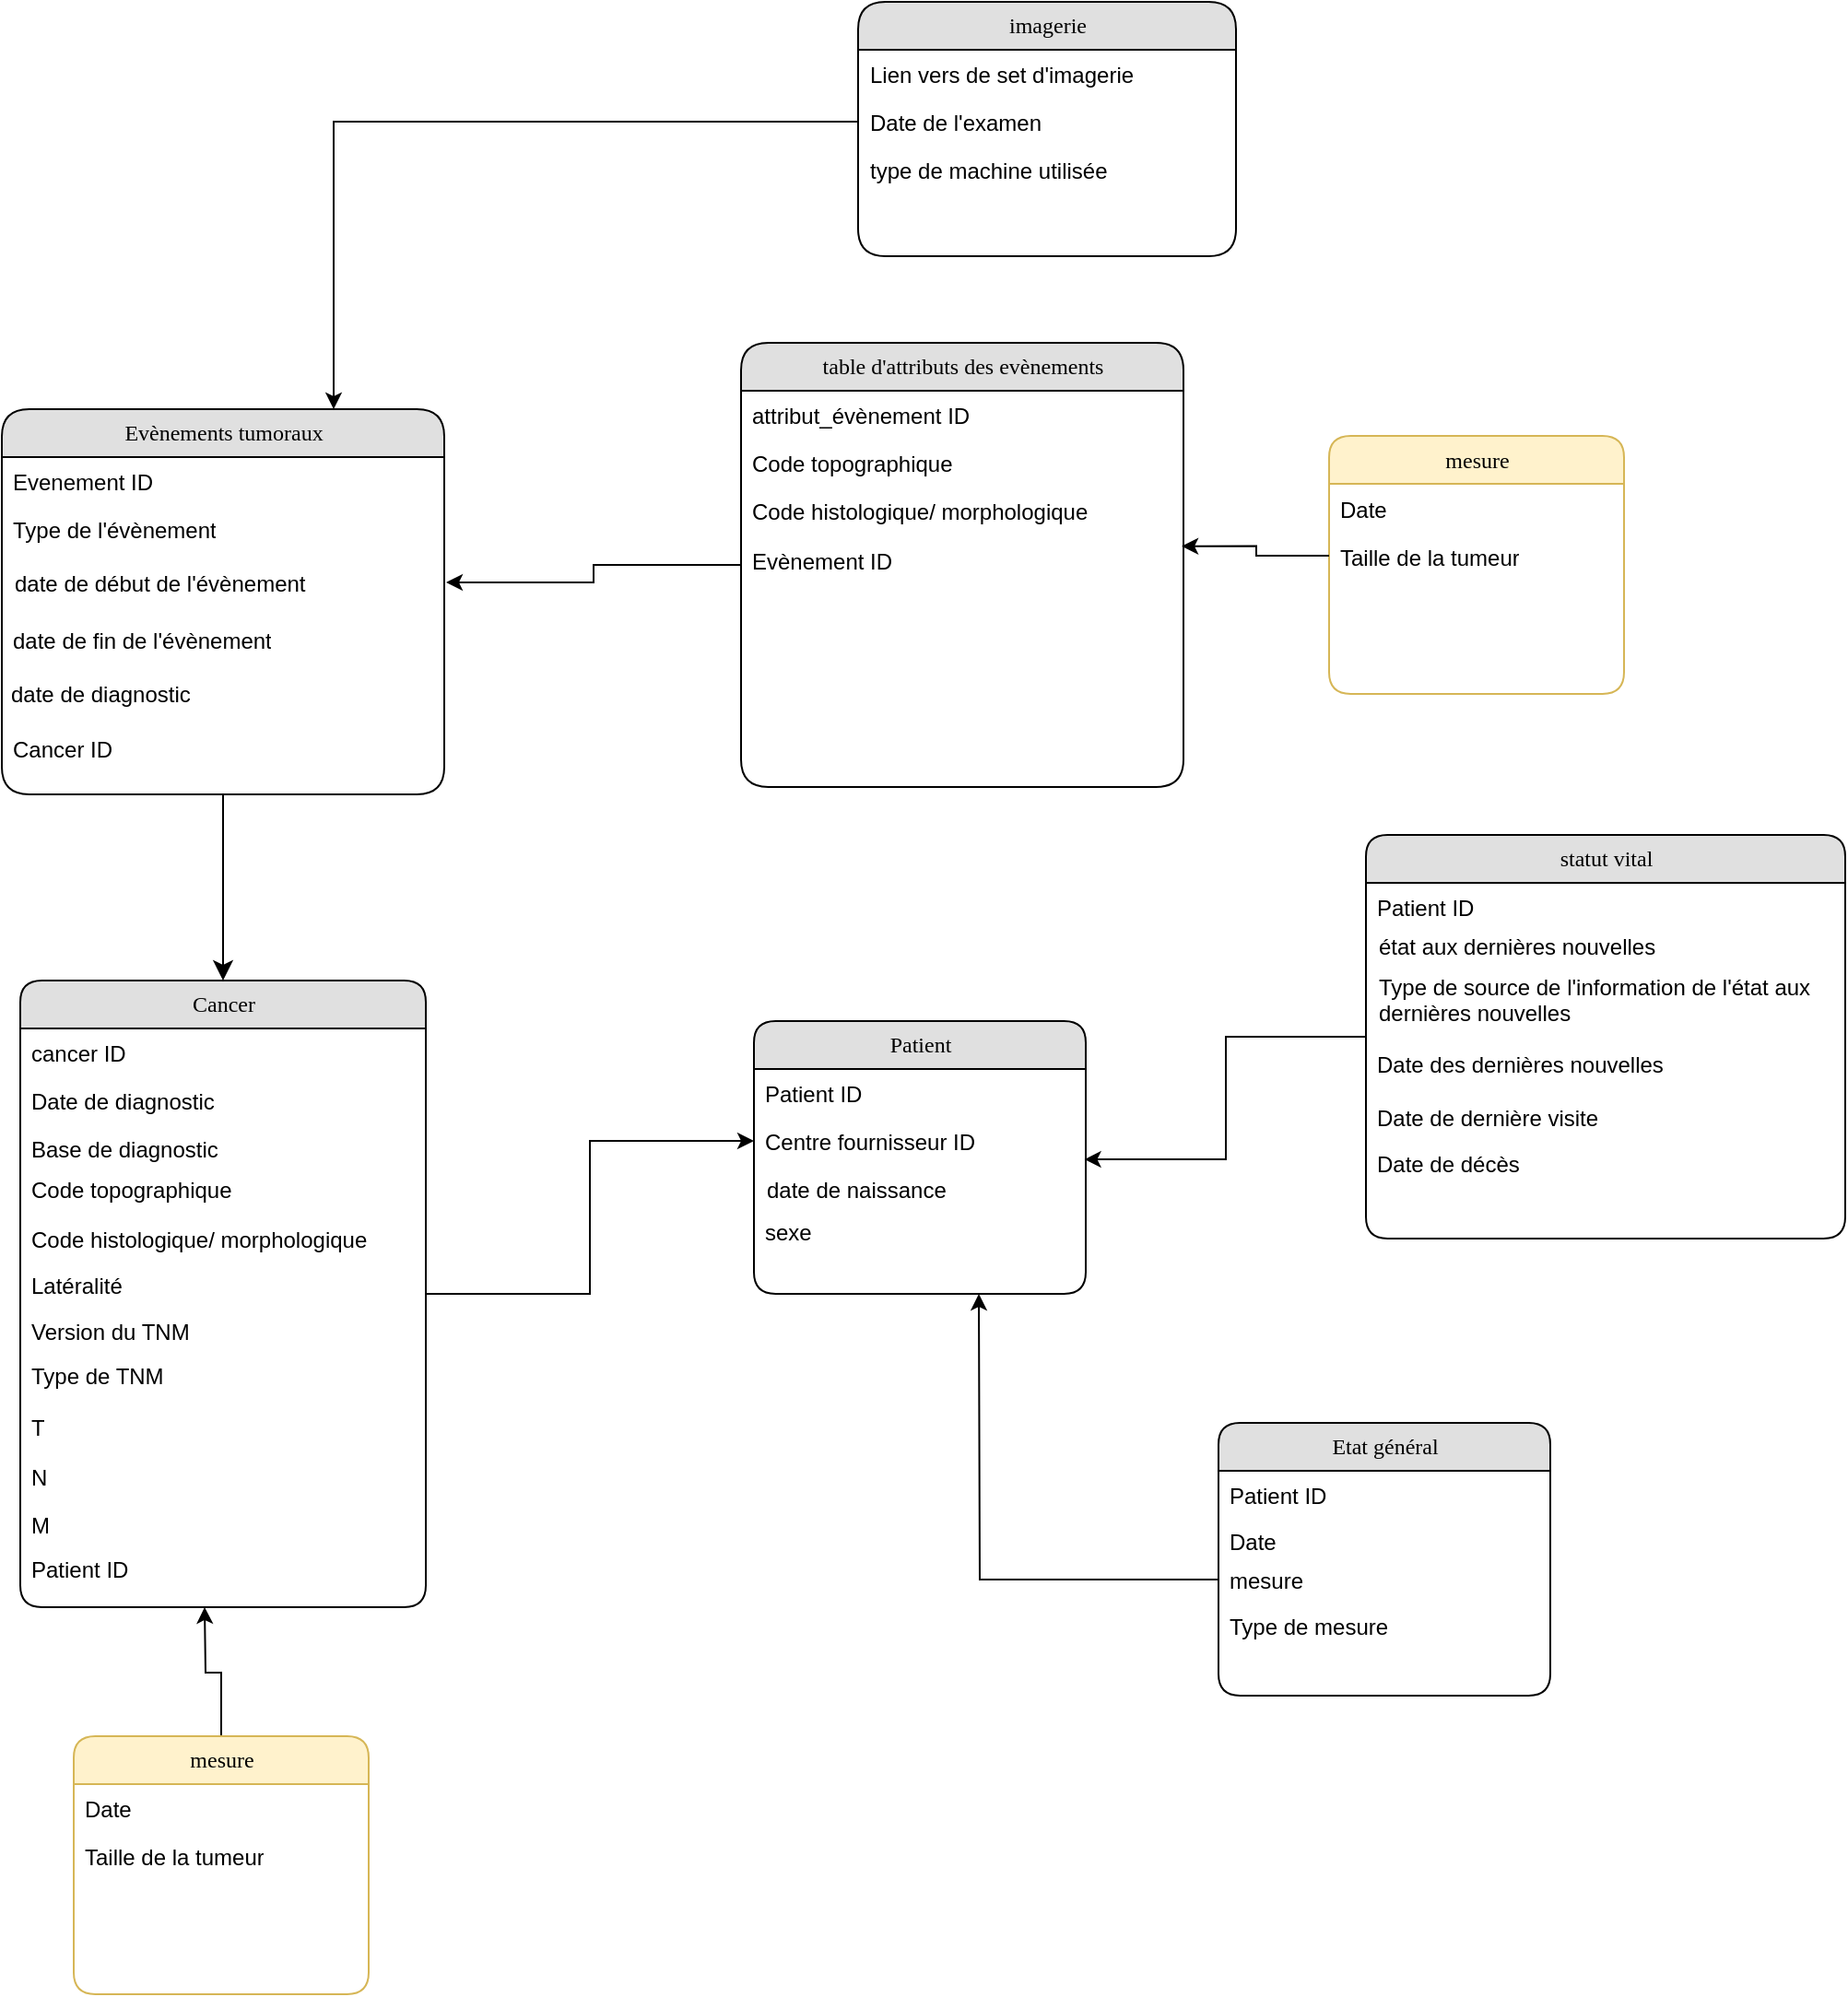 <mxfile version="21.6.3" type="github">
  <diagram name="Page-1" id="5d7acffa-a066-3a61-03fe-96351882024d">
    <mxGraphModel dx="684" dy="1302" grid="1" gridSize="10" guides="1" tooltips="1" connect="1" arrows="1" fold="1" page="1" pageScale="1" pageWidth="1100" pageHeight="850" background="#ffffff" math="0" shadow="0">
      <root>
        <mxCell id="0" />
        <mxCell id="1" parent="0" />
        <mxCell id="21ea969265ad0168-6" value="Evènements tumoraux" style="swimlane;html=1;fontStyle=0;childLayout=stackLayout;horizontal=1;startSize=26;fillColor=#e0e0e0;horizontalStack=0;resizeParent=1;resizeLast=0;collapsible=1;marginBottom=0;swimlaneFillColor=#ffffff;align=center;rounded=1;shadow=0;comic=0;labelBackgroundColor=none;strokeWidth=1;fontFamily=Verdana;fontSize=12;arcSize=19;" parent="1" vertex="1">
          <mxGeometry x="90" y="-40" width="240" height="209" as="geometry" />
        </mxCell>
        <mxCell id="21ea969265ad0168-7" value="Evenement ID" style="text;html=1;strokeColor=none;fillColor=none;spacingLeft=4;spacingRight=4;whiteSpace=wrap;overflow=hidden;rotatable=0;points=[[0,0.5],[1,0.5]];portConstraint=eastwest;" parent="21ea969265ad0168-6" vertex="1">
          <mxGeometry y="26" width="240" height="26" as="geometry" />
        </mxCell>
        <mxCell id="21ea969265ad0168-8" value="Type de l&#39;évènement" style="text;html=1;strokeColor=none;fillColor=none;spacingLeft=4;spacingRight=4;whiteSpace=wrap;overflow=hidden;rotatable=0;points=[[0,0.5],[1,0.5]];portConstraint=eastwest;" parent="21ea969265ad0168-6" vertex="1">
          <mxGeometry y="52" width="240" height="26" as="geometry" />
        </mxCell>
        <mxCell id="vioZyj1lwwjR6mVXsojO-16" style="edgeStyle=orthogonalEdgeStyle;rounded=0;orthogonalLoop=1;jettySize=auto;html=1;entryX=0;entryY=0.5;entryDx=0;entryDy=0;" parent="1" source="21ea969265ad0168-14" target="21ea969265ad0168-24" edge="1">
          <mxGeometry relative="1" as="geometry" />
        </mxCell>
        <mxCell id="21ea969265ad0168-14" value="Cancer" style="swimlane;html=1;fontStyle=0;childLayout=stackLayout;horizontal=1;startSize=26;fillColor=#e0e0e0;horizontalStack=0;resizeParent=1;resizeLast=0;collapsible=1;marginBottom=0;swimlaneFillColor=#ffffff;align=center;rounded=1;shadow=0;comic=0;labelBackgroundColor=none;strokeWidth=1;fontFamily=Verdana;fontSize=12" parent="1" vertex="1">
          <mxGeometry x="100" y="270" width="220" height="340" as="geometry" />
        </mxCell>
        <mxCell id="21ea969265ad0168-15" value="cancer ID" style="text;html=1;strokeColor=none;fillColor=none;spacingLeft=4;spacingRight=4;whiteSpace=wrap;overflow=hidden;rotatable=0;points=[[0,0.5],[1,0.5]];portConstraint=eastwest;" parent="21ea969265ad0168-14" vertex="1">
          <mxGeometry y="26" width="220" height="26" as="geometry" />
        </mxCell>
        <mxCell id="21ea969265ad0168-16" value="Date de diagnostic" style="text;html=1;strokeColor=none;fillColor=none;spacingLeft=4;spacingRight=4;whiteSpace=wrap;overflow=hidden;rotatable=0;points=[[0,0.5],[1,0.5]];portConstraint=eastwest;" parent="21ea969265ad0168-14" vertex="1">
          <mxGeometry y="52" width="220" height="26" as="geometry" />
        </mxCell>
        <mxCell id="21ea969265ad0168-17" value="Base de diagnostic" style="text;html=1;strokeColor=none;fillColor=none;spacingLeft=4;spacingRight=4;whiteSpace=wrap;overflow=hidden;rotatable=0;points=[[0,0.5],[1,0.5]];portConstraint=eastwest;" parent="21ea969265ad0168-14" vertex="1">
          <mxGeometry y="78" width="220" height="26" as="geometry" />
        </mxCell>
        <mxCell id="21ea969265ad0168-22" value="Patient" style="swimlane;html=1;fontStyle=0;childLayout=stackLayout;horizontal=1;startSize=26;fillColor=#e0e0e0;horizontalStack=0;resizeParent=1;resizeLast=0;collapsible=1;marginBottom=0;swimlaneFillColor=#ffffff;align=center;rounded=1;shadow=0;comic=0;labelBackgroundColor=none;strokeWidth=1;fontFamily=Verdana;fontSize=12" parent="1" vertex="1">
          <mxGeometry x="498" y="292" width="180" height="148" as="geometry" />
        </mxCell>
        <mxCell id="21ea969265ad0168-23" value="Patient ID" style="text;html=1;strokeColor=none;fillColor=none;spacingLeft=4;spacingRight=4;whiteSpace=wrap;overflow=hidden;rotatable=0;points=[[0,0.5],[1,0.5]];portConstraint=eastwest;" parent="21ea969265ad0168-22" vertex="1">
          <mxGeometry y="26" width="180" height="26" as="geometry" />
        </mxCell>
        <mxCell id="21ea969265ad0168-24" value="Centre fournisseur ID" style="text;html=1;strokeColor=none;fillColor=none;spacingLeft=4;spacingRight=4;whiteSpace=wrap;overflow=hidden;rotatable=0;points=[[0,0.5],[1,0.5]];portConstraint=eastwest;" parent="21ea969265ad0168-22" vertex="1">
          <mxGeometry y="52" width="180" height="26" as="geometry" />
        </mxCell>
        <mxCell id="21ea969265ad0168-36" style="edgeStyle=orthogonalEdgeStyle;html=1;labelBackgroundColor=none;startFill=0;startSize=8;endFill=1;endSize=8;fontFamily=Verdana;fontSize=12;" parent="1" source="21ea969265ad0168-6" target="21ea969265ad0168-14" edge="1">
          <mxGeometry relative="1" as="geometry" />
        </mxCell>
        <mxCell id="vioZyj1lwwjR6mVXsojO-1" value="date de naissance" style="text;html=1;strokeColor=none;fillColor=none;spacingLeft=4;spacingRight=4;whiteSpace=wrap;overflow=hidden;rotatable=0;points=[[0,0.5],[1,0.5]];portConstraint=eastwest;" parent="1" vertex="1">
          <mxGeometry x="499" y="370" width="160" height="26" as="geometry" />
        </mxCell>
        <mxCell id="vioZyj1lwwjR6mVXsojO-2" value="sexe" style="text;html=1;strokeColor=none;fillColor=none;spacingLeft=4;spacingRight=4;whiteSpace=wrap;overflow=hidden;rotatable=0;points=[[0,0.5],[1,0.5]];portConstraint=eastwest;" parent="1" vertex="1">
          <mxGeometry x="498" y="393" width="160" height="26" as="geometry" />
        </mxCell>
        <mxCell id="vioZyj1lwwjR6mVXsojO-14" style="edgeStyle=orthogonalEdgeStyle;rounded=0;orthogonalLoop=1;jettySize=auto;html=1;entryX=0.996;entryY=0.885;entryDx=0;entryDy=0;entryPerimeter=0;" parent="1" source="vioZyj1lwwjR6mVXsojO-6" target="21ea969265ad0168-24" edge="1">
          <mxGeometry relative="1" as="geometry" />
        </mxCell>
        <mxCell id="vioZyj1lwwjR6mVXsojO-6" value="statut vital" style="swimlane;html=1;fontStyle=0;childLayout=stackLayout;horizontal=1;startSize=26;fillColor=#e0e0e0;horizontalStack=0;resizeParent=1;resizeLast=0;collapsible=1;marginBottom=0;swimlaneFillColor=#ffffff;align=center;rounded=1;shadow=0;comic=0;labelBackgroundColor=none;strokeWidth=1;fontFamily=Verdana;fontSize=12" parent="1" vertex="1">
          <mxGeometry x="830" y="191" width="260" height="219" as="geometry" />
        </mxCell>
        <mxCell id="vioZyj1lwwjR6mVXsojO-7" value="Patient ID" style="text;html=1;strokeColor=none;fillColor=none;spacingLeft=4;spacingRight=4;whiteSpace=wrap;overflow=hidden;rotatable=0;points=[[0,0.5],[1,0.5]];portConstraint=eastwest;" parent="vioZyj1lwwjR6mVXsojO-6" vertex="1">
          <mxGeometry y="26" width="260" height="26" as="geometry" />
        </mxCell>
        <mxCell id="vioZyj1lwwjR6mVXsojO-9" value="état aux dernières nouvelles" style="text;html=1;strokeColor=none;fillColor=none;spacingLeft=4;spacingRight=4;whiteSpace=wrap;overflow=hidden;rotatable=0;points=[[0,0.5],[1,0.5]];portConstraint=eastwest;" parent="1" vertex="1">
          <mxGeometry x="831" y="238" width="180" height="26" as="geometry" />
        </mxCell>
        <mxCell id="vioZyj1lwwjR6mVXsojO-10" value="Type de source de l&#39;information de l&#39;état aux dernières nouvelles&amp;nbsp;" style="text;html=1;strokeColor=none;fillColor=none;spacingLeft=4;spacingRight=4;whiteSpace=wrap;overflow=hidden;rotatable=0;points=[[0,0.5],[1,0.5]];portConstraint=eastwest;" parent="1" vertex="1">
          <mxGeometry x="831" y="260" width="259" height="40" as="geometry" />
        </mxCell>
        <mxCell id="vioZyj1lwwjR6mVXsojO-11" value="Date des dernières nouvelles" style="text;html=1;strokeColor=none;fillColor=none;spacingLeft=4;spacingRight=4;whiteSpace=wrap;overflow=hidden;rotatable=0;points=[[0,0.5],[1,0.5]];portConstraint=eastwest;" parent="1" vertex="1">
          <mxGeometry x="830" y="302" width="180" height="26" as="geometry" />
        </mxCell>
        <mxCell id="vioZyj1lwwjR6mVXsojO-12" value="Date de dernière visite" style="text;html=1;strokeColor=none;fillColor=none;spacingLeft=4;spacingRight=4;whiteSpace=wrap;overflow=hidden;rotatable=0;points=[[0,0.5],[1,0.5]];portConstraint=eastwest;" parent="1" vertex="1">
          <mxGeometry x="830" y="331" width="180" height="26" as="geometry" />
        </mxCell>
        <mxCell id="vioZyj1lwwjR6mVXsojO-13" value="Date de décès" style="text;html=1;strokeColor=none;fillColor=none;spacingLeft=4;spacingRight=4;whiteSpace=wrap;overflow=hidden;rotatable=0;points=[[0,0.5],[1,0.5]];portConstraint=eastwest;" parent="1" vertex="1">
          <mxGeometry x="830" y="356" width="180" height="26" as="geometry" />
        </mxCell>
        <mxCell id="vioZyj1lwwjR6mVXsojO-17" value="Code topographique" style="text;html=1;strokeColor=none;fillColor=none;spacingLeft=4;spacingRight=4;whiteSpace=wrap;overflow=hidden;rotatable=0;points=[[0,0.5],[1,0.5]];portConstraint=eastwest;" parent="1" vertex="1">
          <mxGeometry x="100" y="370" width="220" height="26" as="geometry" />
        </mxCell>
        <mxCell id="vioZyj1lwwjR6mVXsojO-18" value="Code histologique/ morphologique" style="text;html=1;strokeColor=none;fillColor=none;spacingLeft=4;spacingRight=4;whiteSpace=wrap;overflow=hidden;rotatable=0;points=[[0,0.5],[1,0.5]];portConstraint=eastwest;" parent="1" vertex="1">
          <mxGeometry x="100" y="397" width="220" height="26" as="geometry" />
        </mxCell>
        <mxCell id="vioZyj1lwwjR6mVXsojO-19" value="Latéralité" style="text;html=1;strokeColor=none;fillColor=none;spacingLeft=4;spacingRight=4;whiteSpace=wrap;overflow=hidden;rotatable=0;points=[[0,0.5],[1,0.5]];portConstraint=eastwest;" parent="1" vertex="1">
          <mxGeometry x="100" y="422" width="220" height="26" as="geometry" />
        </mxCell>
        <mxCell id="vioZyj1lwwjR6mVXsojO-20" value="Version du TNM" style="text;html=1;strokeColor=none;fillColor=none;spacingLeft=4;spacingRight=4;whiteSpace=wrap;overflow=hidden;rotatable=0;points=[[0,0.5],[1,0.5]];portConstraint=eastwest;" parent="1" vertex="1">
          <mxGeometry x="100" y="447" width="220" height="26" as="geometry" />
        </mxCell>
        <mxCell id="vioZyj1lwwjR6mVXsojO-21" value="Type de TNM" style="text;html=1;strokeColor=none;fillColor=none;spacingLeft=4;spacingRight=4;whiteSpace=wrap;overflow=hidden;rotatable=0;points=[[0,0.5],[1,0.5]];portConstraint=eastwest;" parent="1" vertex="1">
          <mxGeometry x="100" y="471" width="220" height="26" as="geometry" />
        </mxCell>
        <mxCell id="vioZyj1lwwjR6mVXsojO-22" value="T" style="text;html=1;strokeColor=none;fillColor=none;spacingLeft=4;spacingRight=4;whiteSpace=wrap;overflow=hidden;rotatable=0;points=[[0,0.5],[1,0.5]];portConstraint=eastwest;" parent="1" vertex="1">
          <mxGeometry x="100" y="499" width="220" height="26" as="geometry" />
        </mxCell>
        <mxCell id="vioZyj1lwwjR6mVXsojO-23" value="N" style="text;html=1;strokeColor=none;fillColor=none;spacingLeft=4;spacingRight=4;whiteSpace=wrap;overflow=hidden;rotatable=0;points=[[0,0.5],[1,0.5]];portConstraint=eastwest;" parent="1" vertex="1">
          <mxGeometry x="100" y="526" width="220" height="26" as="geometry" />
        </mxCell>
        <mxCell id="vioZyj1lwwjR6mVXsojO-24" value="M" style="text;html=1;strokeColor=none;fillColor=none;spacingLeft=4;spacingRight=4;whiteSpace=wrap;overflow=hidden;rotatable=0;points=[[0,0.5],[1,0.5]];portConstraint=eastwest;" parent="1" vertex="1">
          <mxGeometry x="100" y="552" width="220" height="26" as="geometry" />
        </mxCell>
        <mxCell id="vioZyj1lwwjR6mVXsojO-27" value="date de début de l&#39;évènement" style="text;html=1;strokeColor=none;fillColor=none;spacingLeft=4;spacingRight=4;whiteSpace=wrap;overflow=hidden;rotatable=0;points=[[0,0.5],[1,0.5]];portConstraint=eastwest;" parent="1" vertex="1">
          <mxGeometry x="91" y="41" width="240" height="26" as="geometry" />
        </mxCell>
        <mxCell id="vioZyj1lwwjR6mVXsojO-28" value="Patient ID" style="text;html=1;strokeColor=none;fillColor=none;spacingLeft=4;spacingRight=4;whiteSpace=wrap;overflow=hidden;rotatable=0;points=[[0,0.5],[1,0.5]];portConstraint=eastwest;" parent="1" vertex="1">
          <mxGeometry x="100" y="576" width="220" height="26" as="geometry" />
        </mxCell>
        <mxCell id="vioZyj1lwwjR6mVXsojO-35" style="edgeStyle=orthogonalEdgeStyle;rounded=0;orthogonalLoop=1;jettySize=auto;html=1;entryX=1;entryY=0.5;entryDx=0;entryDy=0;" parent="1" source="vioZyj1lwwjR6mVXsojO-29" target="vioZyj1lwwjR6mVXsojO-27" edge="1">
          <mxGeometry relative="1" as="geometry" />
        </mxCell>
        <mxCell id="vioZyj1lwwjR6mVXsojO-29" value="table d&#39;attributs des evènements" style="swimlane;html=1;fontStyle=0;childLayout=stackLayout;horizontal=1;startSize=26;fillColor=#e0e0e0;horizontalStack=0;resizeParent=1;resizeLast=0;collapsible=1;marginBottom=0;swimlaneFillColor=#ffffff;align=center;rounded=1;shadow=0;comic=0;labelBackgroundColor=none;strokeWidth=1;fontFamily=Verdana;fontSize=12;arcSize=19;" parent="1" vertex="1">
          <mxGeometry x="491" y="-76" width="240" height="241" as="geometry" />
        </mxCell>
        <mxCell id="vioZyj1lwwjR6mVXsojO-30" value="attribut_évènement ID" style="text;html=1;strokeColor=none;fillColor=none;spacingLeft=4;spacingRight=4;whiteSpace=wrap;overflow=hidden;rotatable=0;points=[[0,0.5],[1,0.5]];portConstraint=eastwest;" parent="vioZyj1lwwjR6mVXsojO-29" vertex="1">
          <mxGeometry y="26" width="240" height="26" as="geometry" />
        </mxCell>
        <mxCell id="vioZyj1lwwjR6mVXsojO-31" value="Code topographique" style="text;html=1;strokeColor=none;fillColor=none;spacingLeft=4;spacingRight=4;whiteSpace=wrap;overflow=hidden;rotatable=0;points=[[0,0.5],[1,0.5]];portConstraint=eastwest;" parent="vioZyj1lwwjR6mVXsojO-29" vertex="1">
          <mxGeometry y="52" width="240" height="26" as="geometry" />
        </mxCell>
        <mxCell id="vioZyj1lwwjR6mVXsojO-36" value="Code histologique/ morphologique" style="text;html=1;strokeColor=none;fillColor=none;spacingLeft=4;spacingRight=4;whiteSpace=wrap;overflow=hidden;rotatable=0;points=[[0,0.5],[1,0.5]];portConstraint=eastwest;" parent="vioZyj1lwwjR6mVXsojO-29" vertex="1">
          <mxGeometry y="78" width="240" height="26" as="geometry" />
        </mxCell>
        <mxCell id="vioZyj1lwwjR6mVXsojO-32" value="date de fin de l&#39;évènement" style="text;html=1;strokeColor=none;fillColor=none;spacingLeft=4;spacingRight=4;whiteSpace=wrap;overflow=hidden;rotatable=0;points=[[0,0.5],[1,0.5]];portConstraint=eastwest;" parent="1" vertex="1">
          <mxGeometry x="90" y="72" width="240" height="26" as="geometry" />
        </mxCell>
        <mxCell id="vioZyj1lwwjR6mVXsojO-33" value="Cancer ID" style="text;html=1;strokeColor=none;fillColor=none;spacingLeft=4;spacingRight=4;whiteSpace=wrap;overflow=hidden;rotatable=0;points=[[0,0.5],[1,0.5]];portConstraint=eastwest;" parent="1" vertex="1">
          <mxGeometry x="90" y="131" width="240" height="26" as="geometry" />
        </mxCell>
        <mxCell id="vioZyj1lwwjR6mVXsojO-34" value="date de diagnostic" style="text;html=1;strokeColor=none;fillColor=none;spacingLeft=4;spacingRight=4;whiteSpace=wrap;overflow=hidden;rotatable=0;points=[[0,0.5],[1,0.5]];portConstraint=eastwest;" parent="1" vertex="1">
          <mxGeometry x="89" y="101" width="240" height="26" as="geometry" />
        </mxCell>
        <mxCell id="vioZyj1lwwjR6mVXsojO-38" value="Evènement ID" style="text;html=1;strokeColor=none;fillColor=none;spacingLeft=4;spacingRight=4;whiteSpace=wrap;overflow=hidden;rotatable=0;points=[[0,0.5],[1,0.5]];portConstraint=eastwest;" parent="1" vertex="1">
          <mxGeometry x="491" y="29" width="240" height="27" as="geometry" />
        </mxCell>
        <mxCell id="JcVsHyF0emaePaIJCTtR-1" value="imagerie" style="swimlane;html=1;fontStyle=0;childLayout=stackLayout;horizontal=1;startSize=26;fillColor=#e0e0e0;horizontalStack=0;resizeParent=1;resizeLast=0;collapsible=1;marginBottom=0;swimlaneFillColor=#ffffff;align=center;rounded=1;shadow=0;comic=0;labelBackgroundColor=none;strokeWidth=1;fontFamily=Verdana;fontSize=12;arcSize=19;" vertex="1" parent="1">
          <mxGeometry x="554.5" y="-261" width="205" height="138" as="geometry" />
        </mxCell>
        <mxCell id="JcVsHyF0emaePaIJCTtR-2" value="Lien vers de set d&#39;imagerie" style="text;html=1;strokeColor=none;fillColor=none;spacingLeft=4;spacingRight=4;whiteSpace=wrap;overflow=hidden;rotatable=0;points=[[0,0.5],[1,0.5]];portConstraint=eastwest;" vertex="1" parent="JcVsHyF0emaePaIJCTtR-1">
          <mxGeometry y="26" width="205" height="26" as="geometry" />
        </mxCell>
        <mxCell id="JcVsHyF0emaePaIJCTtR-3" value="Date de l&#39;examen" style="text;html=1;strokeColor=none;fillColor=none;spacingLeft=4;spacingRight=4;whiteSpace=wrap;overflow=hidden;rotatable=0;points=[[0,0.5],[1,0.5]];portConstraint=eastwest;" vertex="1" parent="JcVsHyF0emaePaIJCTtR-1">
          <mxGeometry y="52" width="205" height="26" as="geometry" />
        </mxCell>
        <mxCell id="JcVsHyF0emaePaIJCTtR-4" value="type de machine utilisée" style="text;html=1;strokeColor=none;fillColor=none;spacingLeft=4;spacingRight=4;whiteSpace=wrap;overflow=hidden;rotatable=0;points=[[0,0.5],[1,0.5]];portConstraint=eastwest;" vertex="1" parent="JcVsHyF0emaePaIJCTtR-1">
          <mxGeometry y="78" width="205" height="26" as="geometry" />
        </mxCell>
        <mxCell id="JcVsHyF0emaePaIJCTtR-7" style="edgeStyle=orthogonalEdgeStyle;rounded=0;orthogonalLoop=1;jettySize=auto;html=1;entryX=0.75;entryY=0;entryDx=0;entryDy=0;" edge="1" parent="1" source="JcVsHyF0emaePaIJCTtR-3" target="21ea969265ad0168-6">
          <mxGeometry relative="1" as="geometry" />
        </mxCell>
        <mxCell id="JcVsHyF0emaePaIJCTtR-8" value="Etat général" style="swimlane;html=1;fontStyle=0;childLayout=stackLayout;horizontal=1;startSize=26;fillColor=#e0e0e0;horizontalStack=0;resizeParent=1;resizeLast=0;collapsible=1;marginBottom=0;swimlaneFillColor=#ffffff;align=center;rounded=1;shadow=0;comic=0;labelBackgroundColor=none;strokeWidth=1;fontFamily=Verdana;fontSize=12" vertex="1" parent="1">
          <mxGeometry x="750" y="510" width="180" height="148" as="geometry" />
        </mxCell>
        <mxCell id="JcVsHyF0emaePaIJCTtR-9" value="Patient ID" style="text;html=1;strokeColor=none;fillColor=none;spacingLeft=4;spacingRight=4;whiteSpace=wrap;overflow=hidden;rotatable=0;points=[[0,0.5],[1,0.5]];portConstraint=eastwest;" vertex="1" parent="JcVsHyF0emaePaIJCTtR-8">
          <mxGeometry y="26" width="180" height="26" as="geometry" />
        </mxCell>
        <mxCell id="JcVsHyF0emaePaIJCTtR-12" value="Date" style="text;html=1;strokeColor=none;fillColor=none;spacingLeft=4;spacingRight=4;whiteSpace=wrap;overflow=hidden;rotatable=0;points=[[0,0.5],[1,0.5]];portConstraint=eastwest;" vertex="1" parent="1">
          <mxGeometry x="750" y="561" width="180" height="26" as="geometry" />
        </mxCell>
        <mxCell id="JcVsHyF0emaePaIJCTtR-15" style="edgeStyle=orthogonalEdgeStyle;rounded=0;orthogonalLoop=1;jettySize=auto;html=1;" edge="1" parent="1" source="JcVsHyF0emaePaIJCTtR-13">
          <mxGeometry relative="1" as="geometry">
            <mxPoint x="620" y="440" as="targetPoint" />
          </mxGeometry>
        </mxCell>
        <mxCell id="JcVsHyF0emaePaIJCTtR-13" value="mesure" style="text;html=1;strokeColor=none;fillColor=none;spacingLeft=4;spacingRight=4;whiteSpace=wrap;overflow=hidden;rotatable=0;points=[[0,0.5],[1,0.5]];portConstraint=eastwest;" vertex="1" parent="1">
          <mxGeometry x="750" y="582" width="180" height="26" as="geometry" />
        </mxCell>
        <mxCell id="JcVsHyF0emaePaIJCTtR-14" value="Type de mesure" style="text;html=1;strokeColor=none;fillColor=none;spacingLeft=4;spacingRight=4;whiteSpace=wrap;overflow=hidden;rotatable=0;points=[[0,0.5],[1,0.5]];portConstraint=eastwest;" vertex="1" parent="1">
          <mxGeometry x="750" y="607" width="180" height="26" as="geometry" />
        </mxCell>
        <mxCell id="JcVsHyF0emaePaIJCTtR-16" value="mesure" style="swimlane;html=1;fontStyle=0;childLayout=stackLayout;horizontal=1;startSize=26;fillColor=#fff2cc;horizontalStack=0;resizeParent=1;resizeLast=0;collapsible=1;marginBottom=0;swimlaneFillColor=#ffffff;align=center;rounded=1;shadow=0;comic=0;labelBackgroundColor=none;strokeWidth=1;fontFamily=Verdana;fontSize=12;strokeColor=#d6b656;" vertex="1" parent="1">
          <mxGeometry x="810" y="-25.5" width="160" height="140" as="geometry" />
        </mxCell>
        <mxCell id="JcVsHyF0emaePaIJCTtR-18" value="Date" style="text;html=1;strokeColor=none;fillColor=none;spacingLeft=4;spacingRight=4;whiteSpace=wrap;overflow=hidden;rotatable=0;points=[[0,0.5],[1,0.5]];portConstraint=eastwest;" vertex="1" parent="JcVsHyF0emaePaIJCTtR-16">
          <mxGeometry y="26" width="160" height="26" as="geometry" />
        </mxCell>
        <mxCell id="JcVsHyF0emaePaIJCTtR-19" value="Taille de la tumeur" style="text;html=1;strokeColor=none;fillColor=none;spacingLeft=4;spacingRight=4;whiteSpace=wrap;overflow=hidden;rotatable=0;points=[[0,0.5],[1,0.5]];portConstraint=eastwest;" vertex="1" parent="JcVsHyF0emaePaIJCTtR-16">
          <mxGeometry y="52" width="160" height="26" as="geometry" />
        </mxCell>
        <mxCell id="JcVsHyF0emaePaIJCTtR-21" style="edgeStyle=orthogonalEdgeStyle;rounded=0;orthogonalLoop=1;jettySize=auto;html=1;entryX=0.996;entryY=0.198;entryDx=0;entryDy=0;entryPerimeter=0;" edge="1" parent="1" source="JcVsHyF0emaePaIJCTtR-19" target="vioZyj1lwwjR6mVXsojO-38">
          <mxGeometry relative="1" as="geometry" />
        </mxCell>
        <mxCell id="JcVsHyF0emaePaIJCTtR-25" style="edgeStyle=orthogonalEdgeStyle;rounded=0;orthogonalLoop=1;jettySize=auto;html=1;" edge="1" parent="1" source="JcVsHyF0emaePaIJCTtR-22">
          <mxGeometry relative="1" as="geometry">
            <mxPoint x="200" y="610" as="targetPoint" />
          </mxGeometry>
        </mxCell>
        <mxCell id="JcVsHyF0emaePaIJCTtR-22" value="mesure" style="swimlane;html=1;fontStyle=0;childLayout=stackLayout;horizontal=1;startSize=26;fillColor=#fff2cc;horizontalStack=0;resizeParent=1;resizeLast=0;collapsible=1;marginBottom=0;swimlaneFillColor=#ffffff;align=center;rounded=1;shadow=0;comic=0;labelBackgroundColor=none;strokeWidth=1;fontFamily=Verdana;fontSize=12;strokeColor=#d6b656;" vertex="1" parent="1">
          <mxGeometry x="129" y="680" width="160" height="140" as="geometry" />
        </mxCell>
        <mxCell id="JcVsHyF0emaePaIJCTtR-23" value="Date" style="text;html=1;strokeColor=none;fillColor=none;spacingLeft=4;spacingRight=4;whiteSpace=wrap;overflow=hidden;rotatable=0;points=[[0,0.5],[1,0.5]];portConstraint=eastwest;" vertex="1" parent="JcVsHyF0emaePaIJCTtR-22">
          <mxGeometry y="26" width="160" height="26" as="geometry" />
        </mxCell>
        <mxCell id="JcVsHyF0emaePaIJCTtR-24" value="Taille de la tumeur" style="text;html=1;strokeColor=none;fillColor=none;spacingLeft=4;spacingRight=4;whiteSpace=wrap;overflow=hidden;rotatable=0;points=[[0,0.5],[1,0.5]];portConstraint=eastwest;" vertex="1" parent="JcVsHyF0emaePaIJCTtR-22">
          <mxGeometry y="52" width="160" height="26" as="geometry" />
        </mxCell>
      </root>
    </mxGraphModel>
  </diagram>
</mxfile>
